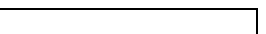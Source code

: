 %
% cookbook.mp: MetaPost diagrams for StreamIt Cookbook
% David Maze <dmaze@cag.lcs.mit.edu>
% $Id: cookbook.mp,v 1.3 2003-03-06 19:49:45 dmaze Exp $
%
% MetaPost is a drawing language based on Knuth's METAFONT that can
% produce embedded PostScript figures, with TeX strings embedded in it.
% It produces EPS files named cookbook.1, cookbook.2, ..., cookbook.n
% if you run 'mpost cookbook'.  Run 'texdoc mpintro' or 'texdoc mpman'
% for more infomration.
%

% Settings:
defaultfont := "rphvr";
defaultscale := 11pt/fontsize defaultfont;

% These macros probably want to be broken out into separate code, but...

% Basic unit length:
u=11pt;
% Standard block width:
fw=5u;

% Usage: height(p), width(p)
% Returns the height or width of the bounding box of p.
def height expr p = ypart (ulcorner bbox p - llcorner bbox p) enddef;
def width expr p = xpart (urcorner bbox p - ulcorner bbox p) enddef;
def ytop expr p = ypart ulcorner bbox p enddef;
def ybot expr p = ypart llcorner bbox p enddef;
def xleft expr p = xpart llcorner bbox p enddef;
def xright expr p = xpart lrcorner bbox p enddef;

% Returns p, but with name placed at its top left and a box around
% the whole thing.  Add o distance above/below.
vardef boxed(expr name, o)(suffix p) =
  addto p doublepath (ulcorner p+(-u,o))--(urcorner p+(u,o))--
    (lrcorner p+(u,-o))--(llcorner p+(-u,-o))--cycle withpen currentpen;
  addto p also thelabel.lrt(name, ulcorner p);
  p
enddef;

% Usage: filter("name")
% Returns a picture expression.
vardef filter(expr name) =
  save p; picture p; p=nullpicture;
  addto p doublepath (0,0)--(0,u)--(fw,u)--(fw,0)--cycle withpen currentpen;
  addto p also thelabel.bot(name, (fw/2,u));
  p
enddef;

% Usage:
%  draw toppipe("program", filter("foo"), filter("bar"));
% Returns a picture expression, drawing a pipeline without entry or
% exit arrows.
vardef toppipe(expr name)(text t) =
  save _h, _p, _q, _r;
  picture _p; _p=nullpicture;
  _h := 0;
  % What's actually going to get returned is a box with its top center at
  % 0,0.
  for v=t:
    picture _q; _q=v;
    if _h <> 0:
      addto _p contour makepath currentpen shifted (0,_h);
      addto _p doublepath (0,_h)--(0,_h-u) withpen currentpen;
      addto _p contour arrowhead (0,_h)--(0,_h-u) withpen currentpen;
      _h := _h - u;
    fi
    picture _r; _r = _q shifted (-(width _q)/2-xleft _q,_h-ytop _q);
    addto _p also _r;
    _h := _h - height _r;
  endfor;
  boxed(name, u, _p)
enddef;
  
% Usage:
%  draw pipeline("pipe", filter("foo"), filter("bar"));
% Returns a picture expression.
vardef pipeline(expr name)(text t) =
  save _h, _p, _q, _r;
  picture _p; _p=nullpicture;
  _h := 0;
  % What's actually going to get returned is a box with its top center at
  % 0,0.
  for v=t:
    picture _q; _q=v;
    addto _p contour makepath currentpen shifted (0,_h);
    addto _p doublepath (0,_h)--(0,_h-u) withpen currentpen;
    addto _p contour arrowhead (0,_h)--(0,_h-u) withpen currentpen;
    _h := _h - u;
    picture _r; _r = _q shifted (-(width _q)/2-xleft _q,_h-ytop _q);
    addto _p also _r;
    _h := _h - height _r;
  endfor;
  addto _p doublepath (0,_h)--(0,_h-u) withpen currentpen;
  addto _p contour arrowhead (0,_h)--(0,_h-u) withpen currentpen;
  _h := _h-u;
  boxed(name, 0, _p)
enddef;

% Usage:
%  draw splitjoin("sj", "dup", "rr")
%    (filter("foo"), filter("bar"))("","")("1","2")
% ...where the parameters are name, split type, join type; children;
% splitter weights; joiner weights.  Returns a picture expression.
vardef splitjoin(expr name, split, join)(text children)(text sws)(text jws) =
  save _p, _h, _x, _i, _n, _w, _q, _r, _y, _xc, _path;
  picture _p; _p=nullpicture;
  path _path;
  % Draw each of the children.
  _i := 0; _w := 0;
  for v=children:
    _i := _i + 1;
    picture _q; _q=v;
    % Goal: left side at _w, vertical center at 0.
    picture _r; _r = _q shifted (_w-(xleft _q),-(ybot _q)-(height _q)/2);
    addto _p also _r;
    _h[_i] := (height _q) / 2;
    _x[_i] := _w + (width _q) / 2;
    _w := _w + (width _q) + u;
  endfor;
  _n := _i;
  % Draw arrows for splitter/joiner.
  _xc := ((xleft _p) + (xright _p)) / 2;
  _y := (ytop _p) + u;
  _i := 0;
  for v=sws:
    _i := _i + 1;
    exitif _i > _n;
    _path := (_xc,_y)--(_x[_i],_h[_i]);
    % NB: this assumes the linear path above.
    addto _p also thelabel.top(v, .3[(_x[_i],_h[_i]),(_xc,_y)]);
    addto _p doublepath _path withpen currentpen;
    addto _p contour arrowhead _path withpen currentpen;
  endfor;
  % Splitter, and entry arrow:
  addto _p also thelabel.top(split, (_xc,_y));
  addto _p doublepath (_xc,_y+2u)--(_xc,_y+u) withpen currentpen;
  addto _p contour arrowhead (_xc,_y+2u)--(_xc,_y+u) withpen currentpen;
  _y := (ybot _p) - u;
  _i := 0;
  for v=jws:
    _i := _i + 1;
    exitif _i > _n;
    _path := (_x[_i],-_h[_i])--(_xc,_y);
    % NB: this assumes the linear path above.
    addto _p also thelabel.bot(v, .3[(_x[_i],-_h[_i]),(_xc,_y)]);
    addto _p doublepath _path withpen currentpen;
    addto _p contour arrowhead _path withpen currentpen;
  endfor;
  % Joiner, and exit arrow:
  addto _p also thelabel.bot(join, (_xc,_y));
  addto _p doublepath (_xc,_y-u)--(_xc,_y-2u) withpen currentpen;
  addto _p contour arrowhead (_xc,_y-u)--(_xc,_y-2u) withpen currentpen;
  boxed(name, 0, _p)
enddef;

% End of macro section.

beginfig(0);
  draw toppipe("FMRadio",
    filter("BandPass"),
    filter("Demod"),
    splitjoin("Equalizer","DUP","RR")
    (filter("BandPass"),thelabel("...",(0,0)),filter("BandPass"))
    ("","","")("1","","1"),
    filter("Adder"));
endfig;

beginfig(1);
  draw toppipe("Minimal",
    filter("IntSource"),
    filter("IntPrinter"));
endfig;

beginfig(2);
  draw toppipe("Minimal",
    filter("IntSource"),
    filter("Averager"),
    filter("IntPrinter"));
endfig;

beginfig(3);
  draw pipeline("BandPassFilter",
    splitjoin("BPFCore", "DUP", "RR")
    (filter("LowPass"),filter("LowPass"))("","")("1","1"),
    filter("Subtractor"));
endfig;

end
